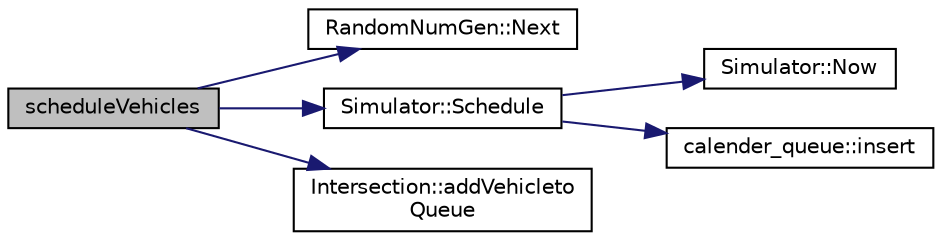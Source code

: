 digraph "scheduleVehicles"
{
  edge [fontname="Helvetica",fontsize="10",labelfontname="Helvetica",labelfontsize="10"];
  node [fontname="Helvetica",fontsize="10",shape=record];
  rankdir="LR";
  Node1 [label="scheduleVehicles",height=0.2,width=0.4,color="black", fillcolor="grey75", style="filled" fontcolor="black"];
  Node1 -> Node2 [color="midnightblue",fontsize="10",style="solid",fontname="Helvetica"];
  Node2 [label="RandomNumGen::Next",height=0.2,width=0.4,color="black", fillcolor="white", style="filled",URL="$class_random_num_gen.html#a49782fde536ad4b01ab3bd6063a5c6c2"];
  Node1 -> Node3 [color="midnightblue",fontsize="10",style="solid",fontname="Helvetica"];
  Node3 [label="Simulator::Schedule",height=0.2,width=0.4,color="black", fillcolor="white", style="filled",URL="$class_simulator.html#ae9f1c5a28f2fc0d42ccead5d7d2a642d"];
  Node3 -> Node4 [color="midnightblue",fontsize="10",style="solid",fontname="Helvetica"];
  Node4 [label="Simulator::Now",height=0.2,width=0.4,color="black", fillcolor="white", style="filled",URL="$class_simulator.html#a4a9507b155c22a9c5f119abb2d2d6fc1"];
  Node3 -> Node5 [color="midnightblue",fontsize="10",style="solid",fontname="Helvetica"];
  Node5 [label="calender_queue::insert",height=0.2,width=0.4,color="black", fillcolor="white", style="filled",URL="$classcalender__queue.html#a9908e97c05434b58fca91d5327cf479b"];
  Node1 -> Node6 [color="midnightblue",fontsize="10",style="solid",fontname="Helvetica"];
  Node6 [label="Intersection::addVehicleto\lQueue",height=0.2,width=0.4,color="black", fillcolor="white", style="filled",URL="$class_intersection.html#a6e55e3add20e9d49e5751ccf47832c12"];
}
